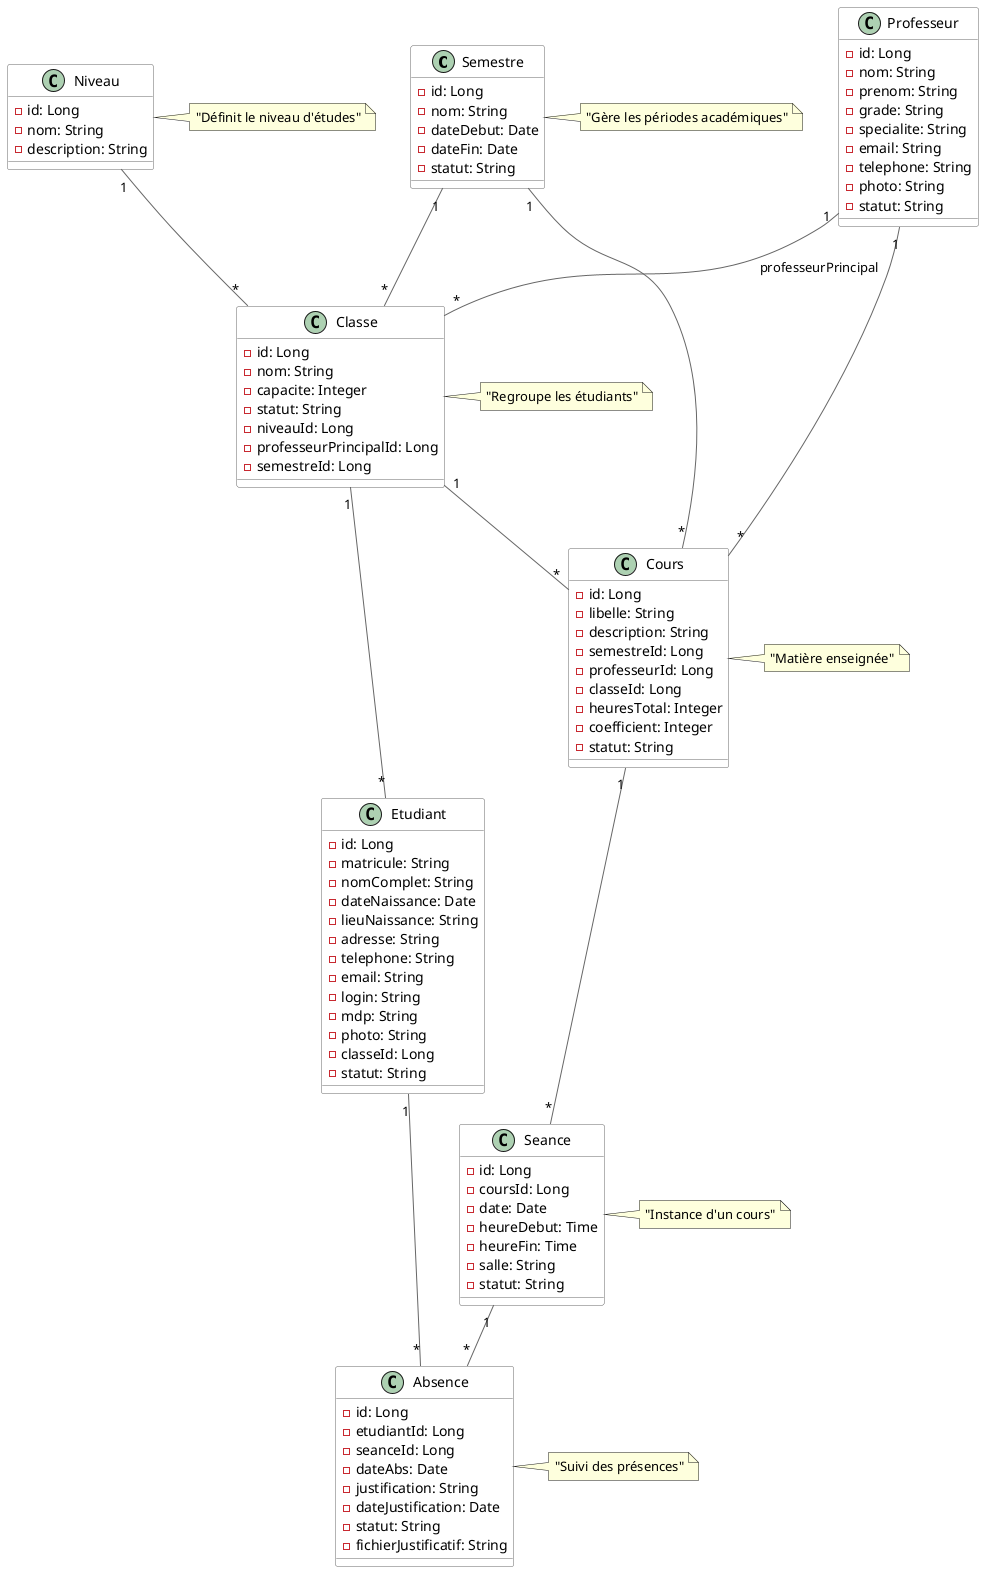 @startuml
skinparam class {
    BackgroundColor white
    ArrowColor #666
    BorderColor #666
}

class Semestre {
    -id: Long
    -nom: String
    -dateDebut: Date
    -dateFin: Date
    -statut: String
}

class Niveau {
    -id: Long
    -nom: String
    -description: String
}

class Classe {
    -id: Long
    -nom: String
    -capacite: Integer
    -statut: String
    -niveauId: Long
    -professeurPrincipalId: Long
    -semestreId: Long
}

class Etudiant {
    -id: Long
    -matricule: String
    -nomComplet: String
    -dateNaissance: Date
    -lieuNaissance: String
    -adresse: String
    -telephone: String
    -email: String
    -login: String
    -mdp: String
    -photo: String
    -classeId: Long
    -statut: String
}

class Professeur {
    -id: Long
    -nom: String
    -prenom: String
    -grade: String
    -specialite: String
    -email: String
    -telephone: String
    -photo: String
    -statut: String
}

class Cours {
    -id: Long
    -libelle: String
    -description: String
    -semestreId: Long
    -professeurId: Long
    -classeId: Long
    -heuresTotal: Integer
    -coefficient: Integer
    -statut: String
}

class Seance {
    -id: Long
    -coursId: Long
    -date: Date
    -heureDebut: Time
    -heureFin: Time
    -salle: String
    -statut: String
}

class Absence {
    -id: Long
    -etudiantId: Long
    -seanceId: Long
    -dateAbs: Date
    -justification: String
    -dateJustification: Date
    -statut: String
    -fichierJustificatif: String
}

' Relations
Niveau "1" -- "*" Classe
Semestre "1" -- "*" Classe
Semestre "1" -- "*" Cours
Professeur "1" -- "*" Cours
Professeur "1" -- "*" Classe : professeurPrincipal
Classe "1" -- "*" Etudiant
Classe "1" -- "*" Cours
Cours "1" -- "*" Seance
Seance "1" -- "*" Absence
Etudiant "1" -- "*" Absence

' Notes
note right of Semestre : "Gère les périodes académiques"
note right of Niveau : "Définit le niveau d'études"
note right of Classe : "Regroupe les étudiants"
note right of Cours : "Matière enseignée"
note right of Seance : "Instance d'un cours"
note right of Absence : "Suivi des présences"

@enduml 